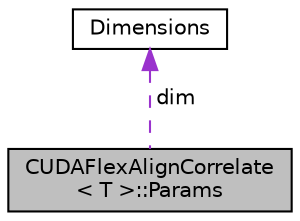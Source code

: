 digraph "CUDAFlexAlignCorrelate&lt; T &gt;::Params"
{
  edge [fontname="Helvetica",fontsize="10",labelfontname="Helvetica",labelfontsize="10"];
  node [fontname="Helvetica",fontsize="10",shape=record];
  Node1 [label="CUDAFlexAlignCorrelate\l\< T \>::Params",height=0.2,width=0.4,color="black", fillcolor="grey75", style="filled", fontcolor="black"];
  Node2 -> Node1 [dir="back",color="darkorchid3",fontsize="10",style="dashed",label=" dim" ,fontname="Helvetica"];
  Node2 [label="Dimensions",height=0.2,width=0.4,color="black", fillcolor="white", style="filled",URL="$classDimensions.html"];
}
